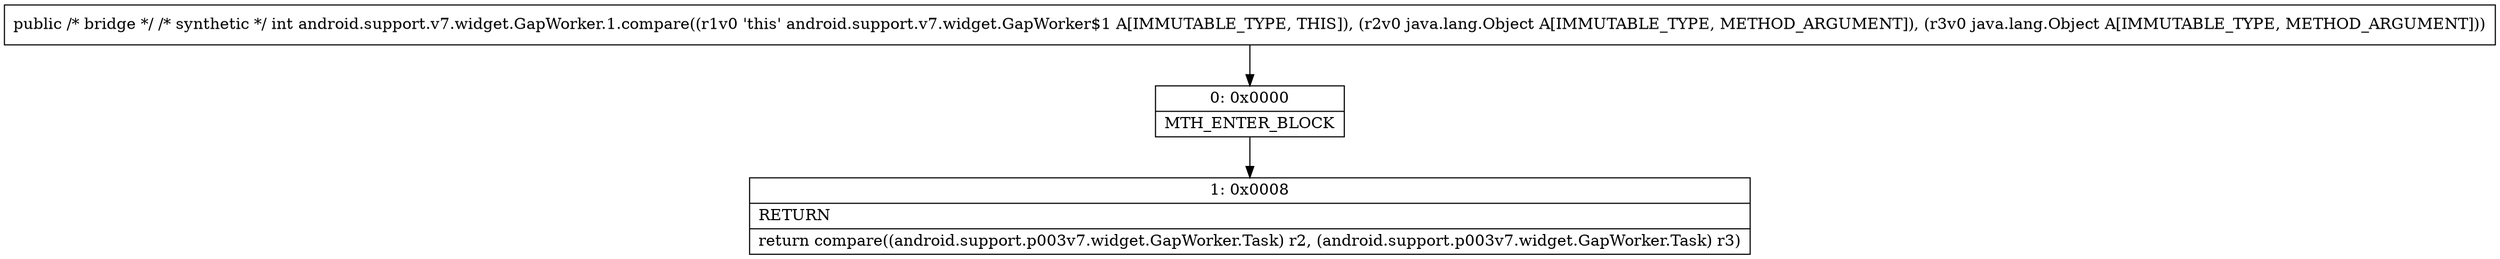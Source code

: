 digraph "CFG forandroid.support.v7.widget.GapWorker.1.compare(Ljava\/lang\/Object;Ljava\/lang\/Object;)I" {
Node_0 [shape=record,label="{0\:\ 0x0000|MTH_ENTER_BLOCK\l}"];
Node_1 [shape=record,label="{1\:\ 0x0008|RETURN\l|return compare((android.support.p003v7.widget.GapWorker.Task) r2, (android.support.p003v7.widget.GapWorker.Task) r3)\l}"];
MethodNode[shape=record,label="{public \/* bridge *\/ \/* synthetic *\/ int android.support.v7.widget.GapWorker.1.compare((r1v0 'this' android.support.v7.widget.GapWorker$1 A[IMMUTABLE_TYPE, THIS]), (r2v0 java.lang.Object A[IMMUTABLE_TYPE, METHOD_ARGUMENT]), (r3v0 java.lang.Object A[IMMUTABLE_TYPE, METHOD_ARGUMENT])) }"];
MethodNode -> Node_0;
Node_0 -> Node_1;
}


